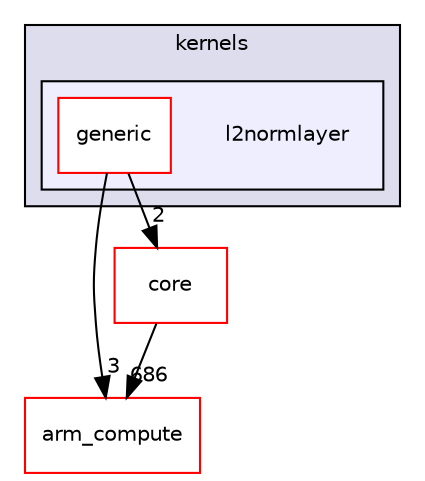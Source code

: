 digraph "src/cpu/kernels/l2normlayer" {
  compound=true
  node [ fontsize="10", fontname="Helvetica"];
  edge [ labelfontsize="10", labelfontname="Helvetica"];
  subgraph clusterdir_1de7bcbbdec2bf3559cb3c688662d4f5 {
    graph [ bgcolor="#ddddee", pencolor="black", label="kernels" fontname="Helvetica", fontsize="10", URL="dir_1de7bcbbdec2bf3559cb3c688662d4f5.xhtml"]
  subgraph clusterdir_828dc1f0c7b7730cdb5ec7462dbaf332 {
    graph [ bgcolor="#eeeeff", pencolor="black", label="" URL="dir_828dc1f0c7b7730cdb5ec7462dbaf332.xhtml"];
    dir_828dc1f0c7b7730cdb5ec7462dbaf332 [shape=plaintext label="l2normlayer"];
  dir_35bf1c7d196987c4c7e68ef7dd7dc19f [shape=box label="generic" fillcolor="white" style="filled" color="red" URL="dir_35bf1c7d196987c4c7e68ef7dd7dc19f.xhtml"];
  }
  }
  dir_214608ef36d61442cb2b0c1c4e9a7def [shape=box label="arm_compute" fillcolor="white" style="filled" color="red" URL="dir_214608ef36d61442cb2b0c1c4e9a7def.xhtml"];
  dir_aebb8dcc11953d78e620bbef0b9e2183 [shape=box label="core" fillcolor="white" style="filled" color="red" URL="dir_aebb8dcc11953d78e620bbef0b9e2183.xhtml"];
  dir_aebb8dcc11953d78e620bbef0b9e2183->dir_214608ef36d61442cb2b0c1c4e9a7def [headlabel="686", labeldistance=1.5 headhref="dir_000017_000000.xhtml"];
  dir_35bf1c7d196987c4c7e68ef7dd7dc19f->dir_214608ef36d61442cb2b0c1c4e9a7def [headlabel="3", labeldistance=1.5 headhref="dir_000457_000000.xhtml"];
  dir_35bf1c7d196987c4c7e68ef7dd7dc19f->dir_aebb8dcc11953d78e620bbef0b9e2183 [headlabel="2", labeldistance=1.5 headhref="dir_000457_000017.xhtml"];
}
